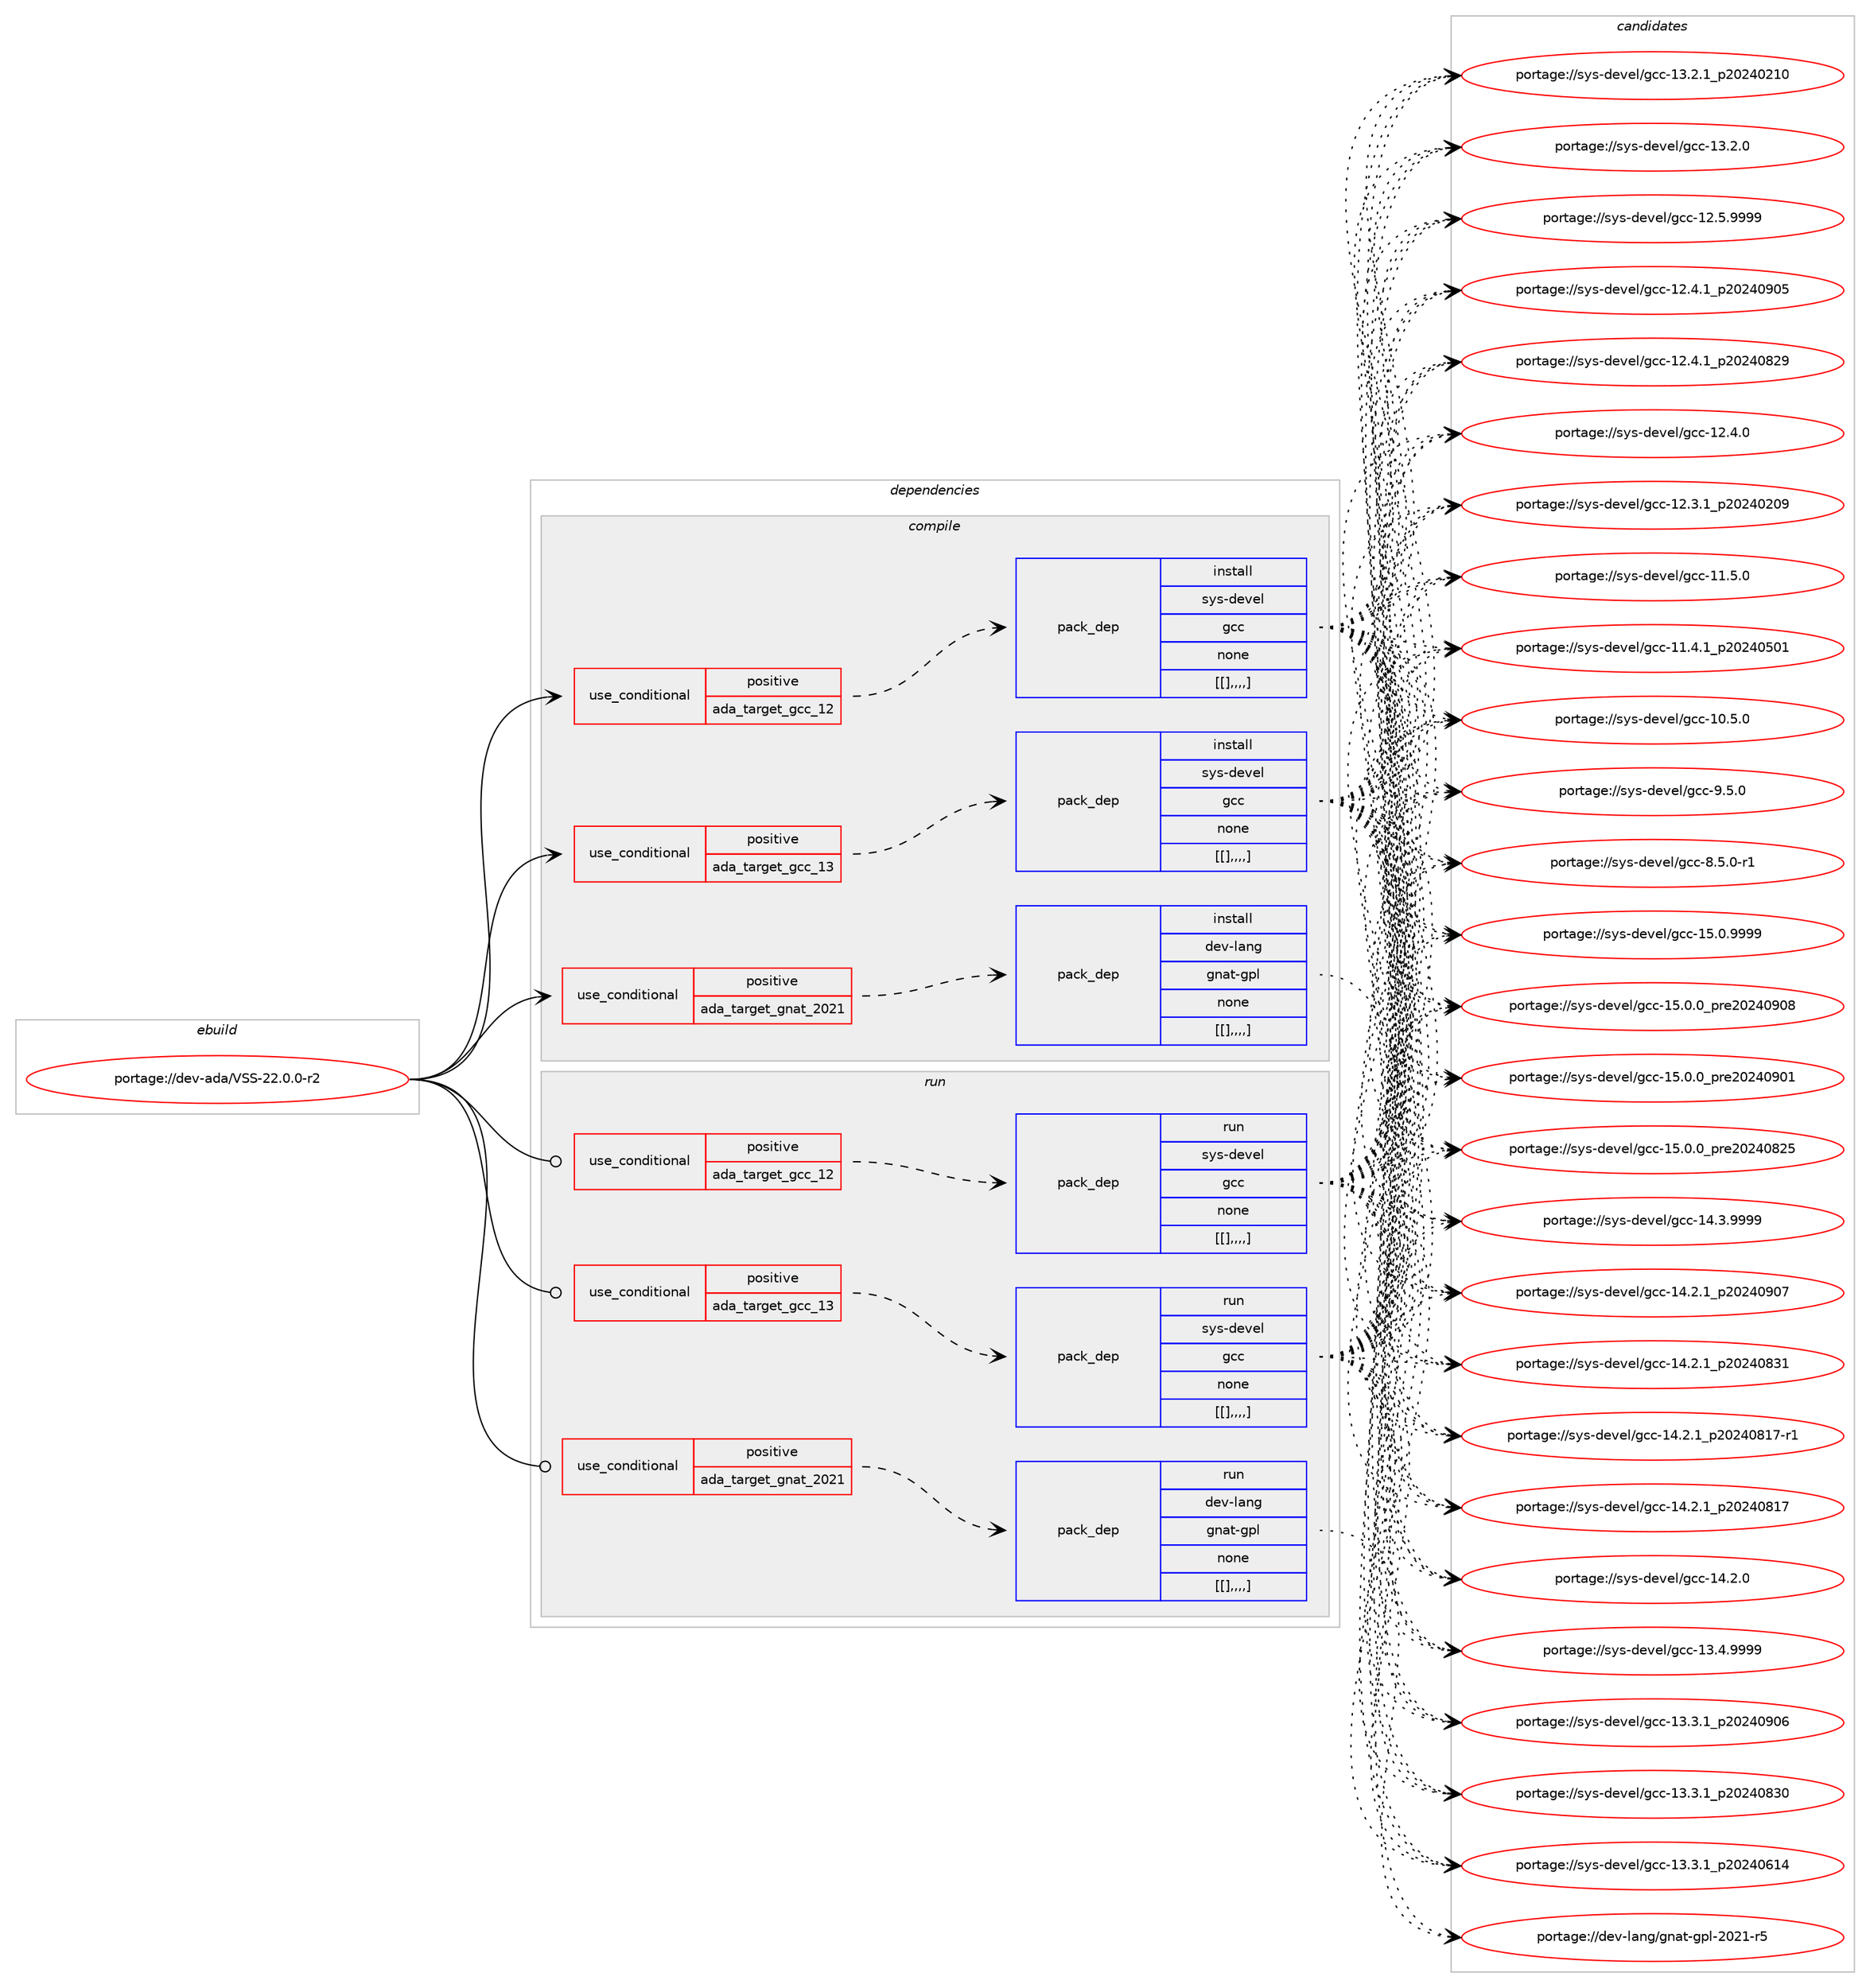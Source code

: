 digraph prolog {

# *************
# Graph options
# *************

newrank=true;
concentrate=true;
compound=true;
graph [rankdir=LR,fontname=Helvetica,fontsize=10,ranksep=1.5];#, ranksep=2.5, nodesep=0.2];
edge  [arrowhead=vee];
node  [fontname=Helvetica,fontsize=10];

# **********
# The ebuild
# **********

subgraph cluster_leftcol {
color=gray;
label=<<i>ebuild</i>>;
id [label="portage://dev-ada/VSS-22.0.0-r2", color=red, width=4, href="../dev-ada/VSS-22.0.0-r2.svg"];
}

# ****************
# The dependencies
# ****************

subgraph cluster_midcol {
color=gray;
label=<<i>dependencies</i>>;
subgraph cluster_compile {
fillcolor="#eeeeee";
style=filled;
label=<<i>compile</i>>;
subgraph cond16486 {
dependency63291 [label=<<TABLE BORDER="0" CELLBORDER="1" CELLSPACING="0" CELLPADDING="4"><TR><TD ROWSPAN="3" CELLPADDING="10">use_conditional</TD></TR><TR><TD>positive</TD></TR><TR><TD>ada_target_gcc_12</TD></TR></TABLE>>, shape=none, color=red];
subgraph pack45884 {
dependency63292 [label=<<TABLE BORDER="0" CELLBORDER="1" CELLSPACING="0" CELLPADDING="4" WIDTH="220"><TR><TD ROWSPAN="6" CELLPADDING="30">pack_dep</TD></TR><TR><TD WIDTH="110">install</TD></TR><TR><TD>sys-devel</TD></TR><TR><TD>gcc</TD></TR><TR><TD>none</TD></TR><TR><TD>[[],,,,]</TD></TR></TABLE>>, shape=none, color=blue];
}
dependency63291:e -> dependency63292:w [weight=20,style="dashed",arrowhead="vee"];
}
id:e -> dependency63291:w [weight=20,style="solid",arrowhead="vee"];
subgraph cond16487 {
dependency63293 [label=<<TABLE BORDER="0" CELLBORDER="1" CELLSPACING="0" CELLPADDING="4"><TR><TD ROWSPAN="3" CELLPADDING="10">use_conditional</TD></TR><TR><TD>positive</TD></TR><TR><TD>ada_target_gcc_13</TD></TR></TABLE>>, shape=none, color=red];
subgraph pack45885 {
dependency63294 [label=<<TABLE BORDER="0" CELLBORDER="1" CELLSPACING="0" CELLPADDING="4" WIDTH="220"><TR><TD ROWSPAN="6" CELLPADDING="30">pack_dep</TD></TR><TR><TD WIDTH="110">install</TD></TR><TR><TD>sys-devel</TD></TR><TR><TD>gcc</TD></TR><TR><TD>none</TD></TR><TR><TD>[[],,,,]</TD></TR></TABLE>>, shape=none, color=blue];
}
dependency63293:e -> dependency63294:w [weight=20,style="dashed",arrowhead="vee"];
}
id:e -> dependency63293:w [weight=20,style="solid",arrowhead="vee"];
subgraph cond16488 {
dependency63295 [label=<<TABLE BORDER="0" CELLBORDER="1" CELLSPACING="0" CELLPADDING="4"><TR><TD ROWSPAN="3" CELLPADDING="10">use_conditional</TD></TR><TR><TD>positive</TD></TR><TR><TD>ada_target_gnat_2021</TD></TR></TABLE>>, shape=none, color=red];
subgraph pack45886 {
dependency63296 [label=<<TABLE BORDER="0" CELLBORDER="1" CELLSPACING="0" CELLPADDING="4" WIDTH="220"><TR><TD ROWSPAN="6" CELLPADDING="30">pack_dep</TD></TR><TR><TD WIDTH="110">install</TD></TR><TR><TD>dev-lang</TD></TR><TR><TD>gnat-gpl</TD></TR><TR><TD>none</TD></TR><TR><TD>[[],,,,]</TD></TR></TABLE>>, shape=none, color=blue];
}
dependency63295:e -> dependency63296:w [weight=20,style="dashed",arrowhead="vee"];
}
id:e -> dependency63295:w [weight=20,style="solid",arrowhead="vee"];
}
subgraph cluster_compileandrun {
fillcolor="#eeeeee";
style=filled;
label=<<i>compile and run</i>>;
}
subgraph cluster_run {
fillcolor="#eeeeee";
style=filled;
label=<<i>run</i>>;
subgraph cond16489 {
dependency63297 [label=<<TABLE BORDER="0" CELLBORDER="1" CELLSPACING="0" CELLPADDING="4"><TR><TD ROWSPAN="3" CELLPADDING="10">use_conditional</TD></TR><TR><TD>positive</TD></TR><TR><TD>ada_target_gcc_12</TD></TR></TABLE>>, shape=none, color=red];
subgraph pack45887 {
dependency63298 [label=<<TABLE BORDER="0" CELLBORDER="1" CELLSPACING="0" CELLPADDING="4" WIDTH="220"><TR><TD ROWSPAN="6" CELLPADDING="30">pack_dep</TD></TR><TR><TD WIDTH="110">run</TD></TR><TR><TD>sys-devel</TD></TR><TR><TD>gcc</TD></TR><TR><TD>none</TD></TR><TR><TD>[[],,,,]</TD></TR></TABLE>>, shape=none, color=blue];
}
dependency63297:e -> dependency63298:w [weight=20,style="dashed",arrowhead="vee"];
}
id:e -> dependency63297:w [weight=20,style="solid",arrowhead="odot"];
subgraph cond16490 {
dependency63299 [label=<<TABLE BORDER="0" CELLBORDER="1" CELLSPACING="0" CELLPADDING="4"><TR><TD ROWSPAN="3" CELLPADDING="10">use_conditional</TD></TR><TR><TD>positive</TD></TR><TR><TD>ada_target_gcc_13</TD></TR></TABLE>>, shape=none, color=red];
subgraph pack45888 {
dependency63300 [label=<<TABLE BORDER="0" CELLBORDER="1" CELLSPACING="0" CELLPADDING="4" WIDTH="220"><TR><TD ROWSPAN="6" CELLPADDING="30">pack_dep</TD></TR><TR><TD WIDTH="110">run</TD></TR><TR><TD>sys-devel</TD></TR><TR><TD>gcc</TD></TR><TR><TD>none</TD></TR><TR><TD>[[],,,,]</TD></TR></TABLE>>, shape=none, color=blue];
}
dependency63299:e -> dependency63300:w [weight=20,style="dashed",arrowhead="vee"];
}
id:e -> dependency63299:w [weight=20,style="solid",arrowhead="odot"];
subgraph cond16491 {
dependency63301 [label=<<TABLE BORDER="0" CELLBORDER="1" CELLSPACING="0" CELLPADDING="4"><TR><TD ROWSPAN="3" CELLPADDING="10">use_conditional</TD></TR><TR><TD>positive</TD></TR><TR><TD>ada_target_gnat_2021</TD></TR></TABLE>>, shape=none, color=red];
subgraph pack45889 {
dependency63302 [label=<<TABLE BORDER="0" CELLBORDER="1" CELLSPACING="0" CELLPADDING="4" WIDTH="220"><TR><TD ROWSPAN="6" CELLPADDING="30">pack_dep</TD></TR><TR><TD WIDTH="110">run</TD></TR><TR><TD>dev-lang</TD></TR><TR><TD>gnat-gpl</TD></TR><TR><TD>none</TD></TR><TR><TD>[[],,,,]</TD></TR></TABLE>>, shape=none, color=blue];
}
dependency63301:e -> dependency63302:w [weight=20,style="dashed",arrowhead="vee"];
}
id:e -> dependency63301:w [weight=20,style="solid",arrowhead="odot"];
}
}

# **************
# The candidates
# **************

subgraph cluster_choices {
rank=same;
color=gray;
label=<<i>candidates</i>>;

subgraph choice45884 {
color=black;
nodesep=1;
choice1151211154510010111810110847103999945495346484657575757 [label="portage://sys-devel/gcc-15.0.9999", color=red, width=4,href="../sys-devel/gcc-15.0.9999.svg"];
choice1151211154510010111810110847103999945495346484648951121141015048505248574856 [label="portage://sys-devel/gcc-15.0.0_pre20240908", color=red, width=4,href="../sys-devel/gcc-15.0.0_pre20240908.svg"];
choice1151211154510010111810110847103999945495346484648951121141015048505248574849 [label="portage://sys-devel/gcc-15.0.0_pre20240901", color=red, width=4,href="../sys-devel/gcc-15.0.0_pre20240901.svg"];
choice1151211154510010111810110847103999945495346484648951121141015048505248565053 [label="portage://sys-devel/gcc-15.0.0_pre20240825", color=red, width=4,href="../sys-devel/gcc-15.0.0_pre20240825.svg"];
choice1151211154510010111810110847103999945495246514657575757 [label="portage://sys-devel/gcc-14.3.9999", color=red, width=4,href="../sys-devel/gcc-14.3.9999.svg"];
choice1151211154510010111810110847103999945495246504649951125048505248574855 [label="portage://sys-devel/gcc-14.2.1_p20240907", color=red, width=4,href="../sys-devel/gcc-14.2.1_p20240907.svg"];
choice1151211154510010111810110847103999945495246504649951125048505248565149 [label="portage://sys-devel/gcc-14.2.1_p20240831", color=red, width=4,href="../sys-devel/gcc-14.2.1_p20240831.svg"];
choice11512111545100101118101108471039999454952465046499511250485052485649554511449 [label="portage://sys-devel/gcc-14.2.1_p20240817-r1", color=red, width=4,href="../sys-devel/gcc-14.2.1_p20240817-r1.svg"];
choice1151211154510010111810110847103999945495246504649951125048505248564955 [label="portage://sys-devel/gcc-14.2.1_p20240817", color=red, width=4,href="../sys-devel/gcc-14.2.1_p20240817.svg"];
choice1151211154510010111810110847103999945495246504648 [label="portage://sys-devel/gcc-14.2.0", color=red, width=4,href="../sys-devel/gcc-14.2.0.svg"];
choice1151211154510010111810110847103999945495146524657575757 [label="portage://sys-devel/gcc-13.4.9999", color=red, width=4,href="../sys-devel/gcc-13.4.9999.svg"];
choice1151211154510010111810110847103999945495146514649951125048505248574854 [label="portage://sys-devel/gcc-13.3.1_p20240906", color=red, width=4,href="../sys-devel/gcc-13.3.1_p20240906.svg"];
choice1151211154510010111810110847103999945495146514649951125048505248565148 [label="portage://sys-devel/gcc-13.3.1_p20240830", color=red, width=4,href="../sys-devel/gcc-13.3.1_p20240830.svg"];
choice1151211154510010111810110847103999945495146514649951125048505248544952 [label="portage://sys-devel/gcc-13.3.1_p20240614", color=red, width=4,href="../sys-devel/gcc-13.3.1_p20240614.svg"];
choice1151211154510010111810110847103999945495146504649951125048505248504948 [label="portage://sys-devel/gcc-13.2.1_p20240210", color=red, width=4,href="../sys-devel/gcc-13.2.1_p20240210.svg"];
choice1151211154510010111810110847103999945495146504648 [label="portage://sys-devel/gcc-13.2.0", color=red, width=4,href="../sys-devel/gcc-13.2.0.svg"];
choice1151211154510010111810110847103999945495046534657575757 [label="portage://sys-devel/gcc-12.5.9999", color=red, width=4,href="../sys-devel/gcc-12.5.9999.svg"];
choice1151211154510010111810110847103999945495046524649951125048505248574853 [label="portage://sys-devel/gcc-12.4.1_p20240905", color=red, width=4,href="../sys-devel/gcc-12.4.1_p20240905.svg"];
choice1151211154510010111810110847103999945495046524649951125048505248565057 [label="portage://sys-devel/gcc-12.4.1_p20240829", color=red, width=4,href="../sys-devel/gcc-12.4.1_p20240829.svg"];
choice1151211154510010111810110847103999945495046524648 [label="portage://sys-devel/gcc-12.4.0", color=red, width=4,href="../sys-devel/gcc-12.4.0.svg"];
choice1151211154510010111810110847103999945495046514649951125048505248504857 [label="portage://sys-devel/gcc-12.3.1_p20240209", color=red, width=4,href="../sys-devel/gcc-12.3.1_p20240209.svg"];
choice1151211154510010111810110847103999945494946534648 [label="portage://sys-devel/gcc-11.5.0", color=red, width=4,href="../sys-devel/gcc-11.5.0.svg"];
choice1151211154510010111810110847103999945494946524649951125048505248534849 [label="portage://sys-devel/gcc-11.4.1_p20240501", color=red, width=4,href="../sys-devel/gcc-11.4.1_p20240501.svg"];
choice1151211154510010111810110847103999945494846534648 [label="portage://sys-devel/gcc-10.5.0", color=red, width=4,href="../sys-devel/gcc-10.5.0.svg"];
choice11512111545100101118101108471039999455746534648 [label="portage://sys-devel/gcc-9.5.0", color=red, width=4,href="../sys-devel/gcc-9.5.0.svg"];
choice115121115451001011181011084710399994556465346484511449 [label="portage://sys-devel/gcc-8.5.0-r1", color=red, width=4,href="../sys-devel/gcc-8.5.0-r1.svg"];
dependency63292:e -> choice1151211154510010111810110847103999945495346484657575757:w [style=dotted,weight="100"];
dependency63292:e -> choice1151211154510010111810110847103999945495346484648951121141015048505248574856:w [style=dotted,weight="100"];
dependency63292:e -> choice1151211154510010111810110847103999945495346484648951121141015048505248574849:w [style=dotted,weight="100"];
dependency63292:e -> choice1151211154510010111810110847103999945495346484648951121141015048505248565053:w [style=dotted,weight="100"];
dependency63292:e -> choice1151211154510010111810110847103999945495246514657575757:w [style=dotted,weight="100"];
dependency63292:e -> choice1151211154510010111810110847103999945495246504649951125048505248574855:w [style=dotted,weight="100"];
dependency63292:e -> choice1151211154510010111810110847103999945495246504649951125048505248565149:w [style=dotted,weight="100"];
dependency63292:e -> choice11512111545100101118101108471039999454952465046499511250485052485649554511449:w [style=dotted,weight="100"];
dependency63292:e -> choice1151211154510010111810110847103999945495246504649951125048505248564955:w [style=dotted,weight="100"];
dependency63292:e -> choice1151211154510010111810110847103999945495246504648:w [style=dotted,weight="100"];
dependency63292:e -> choice1151211154510010111810110847103999945495146524657575757:w [style=dotted,weight="100"];
dependency63292:e -> choice1151211154510010111810110847103999945495146514649951125048505248574854:w [style=dotted,weight="100"];
dependency63292:e -> choice1151211154510010111810110847103999945495146514649951125048505248565148:w [style=dotted,weight="100"];
dependency63292:e -> choice1151211154510010111810110847103999945495146514649951125048505248544952:w [style=dotted,weight="100"];
dependency63292:e -> choice1151211154510010111810110847103999945495146504649951125048505248504948:w [style=dotted,weight="100"];
dependency63292:e -> choice1151211154510010111810110847103999945495146504648:w [style=dotted,weight="100"];
dependency63292:e -> choice1151211154510010111810110847103999945495046534657575757:w [style=dotted,weight="100"];
dependency63292:e -> choice1151211154510010111810110847103999945495046524649951125048505248574853:w [style=dotted,weight="100"];
dependency63292:e -> choice1151211154510010111810110847103999945495046524649951125048505248565057:w [style=dotted,weight="100"];
dependency63292:e -> choice1151211154510010111810110847103999945495046524648:w [style=dotted,weight="100"];
dependency63292:e -> choice1151211154510010111810110847103999945495046514649951125048505248504857:w [style=dotted,weight="100"];
dependency63292:e -> choice1151211154510010111810110847103999945494946534648:w [style=dotted,weight="100"];
dependency63292:e -> choice1151211154510010111810110847103999945494946524649951125048505248534849:w [style=dotted,weight="100"];
dependency63292:e -> choice1151211154510010111810110847103999945494846534648:w [style=dotted,weight="100"];
dependency63292:e -> choice11512111545100101118101108471039999455746534648:w [style=dotted,weight="100"];
dependency63292:e -> choice115121115451001011181011084710399994556465346484511449:w [style=dotted,weight="100"];
}
subgraph choice45885 {
color=black;
nodesep=1;
choice1151211154510010111810110847103999945495346484657575757 [label="portage://sys-devel/gcc-15.0.9999", color=red, width=4,href="../sys-devel/gcc-15.0.9999.svg"];
choice1151211154510010111810110847103999945495346484648951121141015048505248574856 [label="portage://sys-devel/gcc-15.0.0_pre20240908", color=red, width=4,href="../sys-devel/gcc-15.0.0_pre20240908.svg"];
choice1151211154510010111810110847103999945495346484648951121141015048505248574849 [label="portage://sys-devel/gcc-15.0.0_pre20240901", color=red, width=4,href="../sys-devel/gcc-15.0.0_pre20240901.svg"];
choice1151211154510010111810110847103999945495346484648951121141015048505248565053 [label="portage://sys-devel/gcc-15.0.0_pre20240825", color=red, width=4,href="../sys-devel/gcc-15.0.0_pre20240825.svg"];
choice1151211154510010111810110847103999945495246514657575757 [label="portage://sys-devel/gcc-14.3.9999", color=red, width=4,href="../sys-devel/gcc-14.3.9999.svg"];
choice1151211154510010111810110847103999945495246504649951125048505248574855 [label="portage://sys-devel/gcc-14.2.1_p20240907", color=red, width=4,href="../sys-devel/gcc-14.2.1_p20240907.svg"];
choice1151211154510010111810110847103999945495246504649951125048505248565149 [label="portage://sys-devel/gcc-14.2.1_p20240831", color=red, width=4,href="../sys-devel/gcc-14.2.1_p20240831.svg"];
choice11512111545100101118101108471039999454952465046499511250485052485649554511449 [label="portage://sys-devel/gcc-14.2.1_p20240817-r1", color=red, width=4,href="../sys-devel/gcc-14.2.1_p20240817-r1.svg"];
choice1151211154510010111810110847103999945495246504649951125048505248564955 [label="portage://sys-devel/gcc-14.2.1_p20240817", color=red, width=4,href="../sys-devel/gcc-14.2.1_p20240817.svg"];
choice1151211154510010111810110847103999945495246504648 [label="portage://sys-devel/gcc-14.2.0", color=red, width=4,href="../sys-devel/gcc-14.2.0.svg"];
choice1151211154510010111810110847103999945495146524657575757 [label="portage://sys-devel/gcc-13.4.9999", color=red, width=4,href="../sys-devel/gcc-13.4.9999.svg"];
choice1151211154510010111810110847103999945495146514649951125048505248574854 [label="portage://sys-devel/gcc-13.3.1_p20240906", color=red, width=4,href="../sys-devel/gcc-13.3.1_p20240906.svg"];
choice1151211154510010111810110847103999945495146514649951125048505248565148 [label="portage://sys-devel/gcc-13.3.1_p20240830", color=red, width=4,href="../sys-devel/gcc-13.3.1_p20240830.svg"];
choice1151211154510010111810110847103999945495146514649951125048505248544952 [label="portage://sys-devel/gcc-13.3.1_p20240614", color=red, width=4,href="../sys-devel/gcc-13.3.1_p20240614.svg"];
choice1151211154510010111810110847103999945495146504649951125048505248504948 [label="portage://sys-devel/gcc-13.2.1_p20240210", color=red, width=4,href="../sys-devel/gcc-13.2.1_p20240210.svg"];
choice1151211154510010111810110847103999945495146504648 [label="portage://sys-devel/gcc-13.2.0", color=red, width=4,href="../sys-devel/gcc-13.2.0.svg"];
choice1151211154510010111810110847103999945495046534657575757 [label="portage://sys-devel/gcc-12.5.9999", color=red, width=4,href="../sys-devel/gcc-12.5.9999.svg"];
choice1151211154510010111810110847103999945495046524649951125048505248574853 [label="portage://sys-devel/gcc-12.4.1_p20240905", color=red, width=4,href="../sys-devel/gcc-12.4.1_p20240905.svg"];
choice1151211154510010111810110847103999945495046524649951125048505248565057 [label="portage://sys-devel/gcc-12.4.1_p20240829", color=red, width=4,href="../sys-devel/gcc-12.4.1_p20240829.svg"];
choice1151211154510010111810110847103999945495046524648 [label="portage://sys-devel/gcc-12.4.0", color=red, width=4,href="../sys-devel/gcc-12.4.0.svg"];
choice1151211154510010111810110847103999945495046514649951125048505248504857 [label="portage://sys-devel/gcc-12.3.1_p20240209", color=red, width=4,href="../sys-devel/gcc-12.3.1_p20240209.svg"];
choice1151211154510010111810110847103999945494946534648 [label="portage://sys-devel/gcc-11.5.0", color=red, width=4,href="../sys-devel/gcc-11.5.0.svg"];
choice1151211154510010111810110847103999945494946524649951125048505248534849 [label="portage://sys-devel/gcc-11.4.1_p20240501", color=red, width=4,href="../sys-devel/gcc-11.4.1_p20240501.svg"];
choice1151211154510010111810110847103999945494846534648 [label="portage://sys-devel/gcc-10.5.0", color=red, width=4,href="../sys-devel/gcc-10.5.0.svg"];
choice11512111545100101118101108471039999455746534648 [label="portage://sys-devel/gcc-9.5.0", color=red, width=4,href="../sys-devel/gcc-9.5.0.svg"];
choice115121115451001011181011084710399994556465346484511449 [label="portage://sys-devel/gcc-8.5.0-r1", color=red, width=4,href="../sys-devel/gcc-8.5.0-r1.svg"];
dependency63294:e -> choice1151211154510010111810110847103999945495346484657575757:w [style=dotted,weight="100"];
dependency63294:e -> choice1151211154510010111810110847103999945495346484648951121141015048505248574856:w [style=dotted,weight="100"];
dependency63294:e -> choice1151211154510010111810110847103999945495346484648951121141015048505248574849:w [style=dotted,weight="100"];
dependency63294:e -> choice1151211154510010111810110847103999945495346484648951121141015048505248565053:w [style=dotted,weight="100"];
dependency63294:e -> choice1151211154510010111810110847103999945495246514657575757:w [style=dotted,weight="100"];
dependency63294:e -> choice1151211154510010111810110847103999945495246504649951125048505248574855:w [style=dotted,weight="100"];
dependency63294:e -> choice1151211154510010111810110847103999945495246504649951125048505248565149:w [style=dotted,weight="100"];
dependency63294:e -> choice11512111545100101118101108471039999454952465046499511250485052485649554511449:w [style=dotted,weight="100"];
dependency63294:e -> choice1151211154510010111810110847103999945495246504649951125048505248564955:w [style=dotted,weight="100"];
dependency63294:e -> choice1151211154510010111810110847103999945495246504648:w [style=dotted,weight="100"];
dependency63294:e -> choice1151211154510010111810110847103999945495146524657575757:w [style=dotted,weight="100"];
dependency63294:e -> choice1151211154510010111810110847103999945495146514649951125048505248574854:w [style=dotted,weight="100"];
dependency63294:e -> choice1151211154510010111810110847103999945495146514649951125048505248565148:w [style=dotted,weight="100"];
dependency63294:e -> choice1151211154510010111810110847103999945495146514649951125048505248544952:w [style=dotted,weight="100"];
dependency63294:e -> choice1151211154510010111810110847103999945495146504649951125048505248504948:w [style=dotted,weight="100"];
dependency63294:e -> choice1151211154510010111810110847103999945495146504648:w [style=dotted,weight="100"];
dependency63294:e -> choice1151211154510010111810110847103999945495046534657575757:w [style=dotted,weight="100"];
dependency63294:e -> choice1151211154510010111810110847103999945495046524649951125048505248574853:w [style=dotted,weight="100"];
dependency63294:e -> choice1151211154510010111810110847103999945495046524649951125048505248565057:w [style=dotted,weight="100"];
dependency63294:e -> choice1151211154510010111810110847103999945495046524648:w [style=dotted,weight="100"];
dependency63294:e -> choice1151211154510010111810110847103999945495046514649951125048505248504857:w [style=dotted,weight="100"];
dependency63294:e -> choice1151211154510010111810110847103999945494946534648:w [style=dotted,weight="100"];
dependency63294:e -> choice1151211154510010111810110847103999945494946524649951125048505248534849:w [style=dotted,weight="100"];
dependency63294:e -> choice1151211154510010111810110847103999945494846534648:w [style=dotted,weight="100"];
dependency63294:e -> choice11512111545100101118101108471039999455746534648:w [style=dotted,weight="100"];
dependency63294:e -> choice115121115451001011181011084710399994556465346484511449:w [style=dotted,weight="100"];
}
subgraph choice45886 {
color=black;
nodesep=1;
choice100101118451089711010347103110971164510311210845504850494511453 [label="portage://dev-lang/gnat-gpl-2021-r5", color=red, width=4,href="../dev-lang/gnat-gpl-2021-r5.svg"];
dependency63296:e -> choice100101118451089711010347103110971164510311210845504850494511453:w [style=dotted,weight="100"];
}
subgraph choice45887 {
color=black;
nodesep=1;
choice1151211154510010111810110847103999945495346484657575757 [label="portage://sys-devel/gcc-15.0.9999", color=red, width=4,href="../sys-devel/gcc-15.0.9999.svg"];
choice1151211154510010111810110847103999945495346484648951121141015048505248574856 [label="portage://sys-devel/gcc-15.0.0_pre20240908", color=red, width=4,href="../sys-devel/gcc-15.0.0_pre20240908.svg"];
choice1151211154510010111810110847103999945495346484648951121141015048505248574849 [label="portage://sys-devel/gcc-15.0.0_pre20240901", color=red, width=4,href="../sys-devel/gcc-15.0.0_pre20240901.svg"];
choice1151211154510010111810110847103999945495346484648951121141015048505248565053 [label="portage://sys-devel/gcc-15.0.0_pre20240825", color=red, width=4,href="../sys-devel/gcc-15.0.0_pre20240825.svg"];
choice1151211154510010111810110847103999945495246514657575757 [label="portage://sys-devel/gcc-14.3.9999", color=red, width=4,href="../sys-devel/gcc-14.3.9999.svg"];
choice1151211154510010111810110847103999945495246504649951125048505248574855 [label="portage://sys-devel/gcc-14.2.1_p20240907", color=red, width=4,href="../sys-devel/gcc-14.2.1_p20240907.svg"];
choice1151211154510010111810110847103999945495246504649951125048505248565149 [label="portage://sys-devel/gcc-14.2.1_p20240831", color=red, width=4,href="../sys-devel/gcc-14.2.1_p20240831.svg"];
choice11512111545100101118101108471039999454952465046499511250485052485649554511449 [label="portage://sys-devel/gcc-14.2.1_p20240817-r1", color=red, width=4,href="../sys-devel/gcc-14.2.1_p20240817-r1.svg"];
choice1151211154510010111810110847103999945495246504649951125048505248564955 [label="portage://sys-devel/gcc-14.2.1_p20240817", color=red, width=4,href="../sys-devel/gcc-14.2.1_p20240817.svg"];
choice1151211154510010111810110847103999945495246504648 [label="portage://sys-devel/gcc-14.2.0", color=red, width=4,href="../sys-devel/gcc-14.2.0.svg"];
choice1151211154510010111810110847103999945495146524657575757 [label="portage://sys-devel/gcc-13.4.9999", color=red, width=4,href="../sys-devel/gcc-13.4.9999.svg"];
choice1151211154510010111810110847103999945495146514649951125048505248574854 [label="portage://sys-devel/gcc-13.3.1_p20240906", color=red, width=4,href="../sys-devel/gcc-13.3.1_p20240906.svg"];
choice1151211154510010111810110847103999945495146514649951125048505248565148 [label="portage://sys-devel/gcc-13.3.1_p20240830", color=red, width=4,href="../sys-devel/gcc-13.3.1_p20240830.svg"];
choice1151211154510010111810110847103999945495146514649951125048505248544952 [label="portage://sys-devel/gcc-13.3.1_p20240614", color=red, width=4,href="../sys-devel/gcc-13.3.1_p20240614.svg"];
choice1151211154510010111810110847103999945495146504649951125048505248504948 [label="portage://sys-devel/gcc-13.2.1_p20240210", color=red, width=4,href="../sys-devel/gcc-13.2.1_p20240210.svg"];
choice1151211154510010111810110847103999945495146504648 [label="portage://sys-devel/gcc-13.2.0", color=red, width=4,href="../sys-devel/gcc-13.2.0.svg"];
choice1151211154510010111810110847103999945495046534657575757 [label="portage://sys-devel/gcc-12.5.9999", color=red, width=4,href="../sys-devel/gcc-12.5.9999.svg"];
choice1151211154510010111810110847103999945495046524649951125048505248574853 [label="portage://sys-devel/gcc-12.4.1_p20240905", color=red, width=4,href="../sys-devel/gcc-12.4.1_p20240905.svg"];
choice1151211154510010111810110847103999945495046524649951125048505248565057 [label="portage://sys-devel/gcc-12.4.1_p20240829", color=red, width=4,href="../sys-devel/gcc-12.4.1_p20240829.svg"];
choice1151211154510010111810110847103999945495046524648 [label="portage://sys-devel/gcc-12.4.0", color=red, width=4,href="../sys-devel/gcc-12.4.0.svg"];
choice1151211154510010111810110847103999945495046514649951125048505248504857 [label="portage://sys-devel/gcc-12.3.1_p20240209", color=red, width=4,href="../sys-devel/gcc-12.3.1_p20240209.svg"];
choice1151211154510010111810110847103999945494946534648 [label="portage://sys-devel/gcc-11.5.0", color=red, width=4,href="../sys-devel/gcc-11.5.0.svg"];
choice1151211154510010111810110847103999945494946524649951125048505248534849 [label="portage://sys-devel/gcc-11.4.1_p20240501", color=red, width=4,href="../sys-devel/gcc-11.4.1_p20240501.svg"];
choice1151211154510010111810110847103999945494846534648 [label="portage://sys-devel/gcc-10.5.0", color=red, width=4,href="../sys-devel/gcc-10.5.0.svg"];
choice11512111545100101118101108471039999455746534648 [label="portage://sys-devel/gcc-9.5.0", color=red, width=4,href="../sys-devel/gcc-9.5.0.svg"];
choice115121115451001011181011084710399994556465346484511449 [label="portage://sys-devel/gcc-8.5.0-r1", color=red, width=4,href="../sys-devel/gcc-8.5.0-r1.svg"];
dependency63298:e -> choice1151211154510010111810110847103999945495346484657575757:w [style=dotted,weight="100"];
dependency63298:e -> choice1151211154510010111810110847103999945495346484648951121141015048505248574856:w [style=dotted,weight="100"];
dependency63298:e -> choice1151211154510010111810110847103999945495346484648951121141015048505248574849:w [style=dotted,weight="100"];
dependency63298:e -> choice1151211154510010111810110847103999945495346484648951121141015048505248565053:w [style=dotted,weight="100"];
dependency63298:e -> choice1151211154510010111810110847103999945495246514657575757:w [style=dotted,weight="100"];
dependency63298:e -> choice1151211154510010111810110847103999945495246504649951125048505248574855:w [style=dotted,weight="100"];
dependency63298:e -> choice1151211154510010111810110847103999945495246504649951125048505248565149:w [style=dotted,weight="100"];
dependency63298:e -> choice11512111545100101118101108471039999454952465046499511250485052485649554511449:w [style=dotted,weight="100"];
dependency63298:e -> choice1151211154510010111810110847103999945495246504649951125048505248564955:w [style=dotted,weight="100"];
dependency63298:e -> choice1151211154510010111810110847103999945495246504648:w [style=dotted,weight="100"];
dependency63298:e -> choice1151211154510010111810110847103999945495146524657575757:w [style=dotted,weight="100"];
dependency63298:e -> choice1151211154510010111810110847103999945495146514649951125048505248574854:w [style=dotted,weight="100"];
dependency63298:e -> choice1151211154510010111810110847103999945495146514649951125048505248565148:w [style=dotted,weight="100"];
dependency63298:e -> choice1151211154510010111810110847103999945495146514649951125048505248544952:w [style=dotted,weight="100"];
dependency63298:e -> choice1151211154510010111810110847103999945495146504649951125048505248504948:w [style=dotted,weight="100"];
dependency63298:e -> choice1151211154510010111810110847103999945495146504648:w [style=dotted,weight="100"];
dependency63298:e -> choice1151211154510010111810110847103999945495046534657575757:w [style=dotted,weight="100"];
dependency63298:e -> choice1151211154510010111810110847103999945495046524649951125048505248574853:w [style=dotted,weight="100"];
dependency63298:e -> choice1151211154510010111810110847103999945495046524649951125048505248565057:w [style=dotted,weight="100"];
dependency63298:e -> choice1151211154510010111810110847103999945495046524648:w [style=dotted,weight="100"];
dependency63298:e -> choice1151211154510010111810110847103999945495046514649951125048505248504857:w [style=dotted,weight="100"];
dependency63298:e -> choice1151211154510010111810110847103999945494946534648:w [style=dotted,weight="100"];
dependency63298:e -> choice1151211154510010111810110847103999945494946524649951125048505248534849:w [style=dotted,weight="100"];
dependency63298:e -> choice1151211154510010111810110847103999945494846534648:w [style=dotted,weight="100"];
dependency63298:e -> choice11512111545100101118101108471039999455746534648:w [style=dotted,weight="100"];
dependency63298:e -> choice115121115451001011181011084710399994556465346484511449:w [style=dotted,weight="100"];
}
subgraph choice45888 {
color=black;
nodesep=1;
choice1151211154510010111810110847103999945495346484657575757 [label="portage://sys-devel/gcc-15.0.9999", color=red, width=4,href="../sys-devel/gcc-15.0.9999.svg"];
choice1151211154510010111810110847103999945495346484648951121141015048505248574856 [label="portage://sys-devel/gcc-15.0.0_pre20240908", color=red, width=4,href="../sys-devel/gcc-15.0.0_pre20240908.svg"];
choice1151211154510010111810110847103999945495346484648951121141015048505248574849 [label="portage://sys-devel/gcc-15.0.0_pre20240901", color=red, width=4,href="../sys-devel/gcc-15.0.0_pre20240901.svg"];
choice1151211154510010111810110847103999945495346484648951121141015048505248565053 [label="portage://sys-devel/gcc-15.0.0_pre20240825", color=red, width=4,href="../sys-devel/gcc-15.0.0_pre20240825.svg"];
choice1151211154510010111810110847103999945495246514657575757 [label="portage://sys-devel/gcc-14.3.9999", color=red, width=4,href="../sys-devel/gcc-14.3.9999.svg"];
choice1151211154510010111810110847103999945495246504649951125048505248574855 [label="portage://sys-devel/gcc-14.2.1_p20240907", color=red, width=4,href="../sys-devel/gcc-14.2.1_p20240907.svg"];
choice1151211154510010111810110847103999945495246504649951125048505248565149 [label="portage://sys-devel/gcc-14.2.1_p20240831", color=red, width=4,href="../sys-devel/gcc-14.2.1_p20240831.svg"];
choice11512111545100101118101108471039999454952465046499511250485052485649554511449 [label="portage://sys-devel/gcc-14.2.1_p20240817-r1", color=red, width=4,href="../sys-devel/gcc-14.2.1_p20240817-r1.svg"];
choice1151211154510010111810110847103999945495246504649951125048505248564955 [label="portage://sys-devel/gcc-14.2.1_p20240817", color=red, width=4,href="../sys-devel/gcc-14.2.1_p20240817.svg"];
choice1151211154510010111810110847103999945495246504648 [label="portage://sys-devel/gcc-14.2.0", color=red, width=4,href="../sys-devel/gcc-14.2.0.svg"];
choice1151211154510010111810110847103999945495146524657575757 [label="portage://sys-devel/gcc-13.4.9999", color=red, width=4,href="../sys-devel/gcc-13.4.9999.svg"];
choice1151211154510010111810110847103999945495146514649951125048505248574854 [label="portage://sys-devel/gcc-13.3.1_p20240906", color=red, width=4,href="../sys-devel/gcc-13.3.1_p20240906.svg"];
choice1151211154510010111810110847103999945495146514649951125048505248565148 [label="portage://sys-devel/gcc-13.3.1_p20240830", color=red, width=4,href="../sys-devel/gcc-13.3.1_p20240830.svg"];
choice1151211154510010111810110847103999945495146514649951125048505248544952 [label="portage://sys-devel/gcc-13.3.1_p20240614", color=red, width=4,href="../sys-devel/gcc-13.3.1_p20240614.svg"];
choice1151211154510010111810110847103999945495146504649951125048505248504948 [label="portage://sys-devel/gcc-13.2.1_p20240210", color=red, width=4,href="../sys-devel/gcc-13.2.1_p20240210.svg"];
choice1151211154510010111810110847103999945495146504648 [label="portage://sys-devel/gcc-13.2.0", color=red, width=4,href="../sys-devel/gcc-13.2.0.svg"];
choice1151211154510010111810110847103999945495046534657575757 [label="portage://sys-devel/gcc-12.5.9999", color=red, width=4,href="../sys-devel/gcc-12.5.9999.svg"];
choice1151211154510010111810110847103999945495046524649951125048505248574853 [label="portage://sys-devel/gcc-12.4.1_p20240905", color=red, width=4,href="../sys-devel/gcc-12.4.1_p20240905.svg"];
choice1151211154510010111810110847103999945495046524649951125048505248565057 [label="portage://sys-devel/gcc-12.4.1_p20240829", color=red, width=4,href="../sys-devel/gcc-12.4.1_p20240829.svg"];
choice1151211154510010111810110847103999945495046524648 [label="portage://sys-devel/gcc-12.4.0", color=red, width=4,href="../sys-devel/gcc-12.4.0.svg"];
choice1151211154510010111810110847103999945495046514649951125048505248504857 [label="portage://sys-devel/gcc-12.3.1_p20240209", color=red, width=4,href="../sys-devel/gcc-12.3.1_p20240209.svg"];
choice1151211154510010111810110847103999945494946534648 [label="portage://sys-devel/gcc-11.5.0", color=red, width=4,href="../sys-devel/gcc-11.5.0.svg"];
choice1151211154510010111810110847103999945494946524649951125048505248534849 [label="portage://sys-devel/gcc-11.4.1_p20240501", color=red, width=4,href="../sys-devel/gcc-11.4.1_p20240501.svg"];
choice1151211154510010111810110847103999945494846534648 [label="portage://sys-devel/gcc-10.5.0", color=red, width=4,href="../sys-devel/gcc-10.5.0.svg"];
choice11512111545100101118101108471039999455746534648 [label="portage://sys-devel/gcc-9.5.0", color=red, width=4,href="../sys-devel/gcc-9.5.0.svg"];
choice115121115451001011181011084710399994556465346484511449 [label="portage://sys-devel/gcc-8.5.0-r1", color=red, width=4,href="../sys-devel/gcc-8.5.0-r1.svg"];
dependency63300:e -> choice1151211154510010111810110847103999945495346484657575757:w [style=dotted,weight="100"];
dependency63300:e -> choice1151211154510010111810110847103999945495346484648951121141015048505248574856:w [style=dotted,weight="100"];
dependency63300:e -> choice1151211154510010111810110847103999945495346484648951121141015048505248574849:w [style=dotted,weight="100"];
dependency63300:e -> choice1151211154510010111810110847103999945495346484648951121141015048505248565053:w [style=dotted,weight="100"];
dependency63300:e -> choice1151211154510010111810110847103999945495246514657575757:w [style=dotted,weight="100"];
dependency63300:e -> choice1151211154510010111810110847103999945495246504649951125048505248574855:w [style=dotted,weight="100"];
dependency63300:e -> choice1151211154510010111810110847103999945495246504649951125048505248565149:w [style=dotted,weight="100"];
dependency63300:e -> choice11512111545100101118101108471039999454952465046499511250485052485649554511449:w [style=dotted,weight="100"];
dependency63300:e -> choice1151211154510010111810110847103999945495246504649951125048505248564955:w [style=dotted,weight="100"];
dependency63300:e -> choice1151211154510010111810110847103999945495246504648:w [style=dotted,weight="100"];
dependency63300:e -> choice1151211154510010111810110847103999945495146524657575757:w [style=dotted,weight="100"];
dependency63300:e -> choice1151211154510010111810110847103999945495146514649951125048505248574854:w [style=dotted,weight="100"];
dependency63300:e -> choice1151211154510010111810110847103999945495146514649951125048505248565148:w [style=dotted,weight="100"];
dependency63300:e -> choice1151211154510010111810110847103999945495146514649951125048505248544952:w [style=dotted,weight="100"];
dependency63300:e -> choice1151211154510010111810110847103999945495146504649951125048505248504948:w [style=dotted,weight="100"];
dependency63300:e -> choice1151211154510010111810110847103999945495146504648:w [style=dotted,weight="100"];
dependency63300:e -> choice1151211154510010111810110847103999945495046534657575757:w [style=dotted,weight="100"];
dependency63300:e -> choice1151211154510010111810110847103999945495046524649951125048505248574853:w [style=dotted,weight="100"];
dependency63300:e -> choice1151211154510010111810110847103999945495046524649951125048505248565057:w [style=dotted,weight="100"];
dependency63300:e -> choice1151211154510010111810110847103999945495046524648:w [style=dotted,weight="100"];
dependency63300:e -> choice1151211154510010111810110847103999945495046514649951125048505248504857:w [style=dotted,weight="100"];
dependency63300:e -> choice1151211154510010111810110847103999945494946534648:w [style=dotted,weight="100"];
dependency63300:e -> choice1151211154510010111810110847103999945494946524649951125048505248534849:w [style=dotted,weight="100"];
dependency63300:e -> choice1151211154510010111810110847103999945494846534648:w [style=dotted,weight="100"];
dependency63300:e -> choice11512111545100101118101108471039999455746534648:w [style=dotted,weight="100"];
dependency63300:e -> choice115121115451001011181011084710399994556465346484511449:w [style=dotted,weight="100"];
}
subgraph choice45889 {
color=black;
nodesep=1;
choice100101118451089711010347103110971164510311210845504850494511453 [label="portage://dev-lang/gnat-gpl-2021-r5", color=red, width=4,href="../dev-lang/gnat-gpl-2021-r5.svg"];
dependency63302:e -> choice100101118451089711010347103110971164510311210845504850494511453:w [style=dotted,weight="100"];
}
}

}

